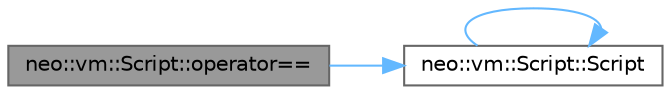 digraph "neo::vm::Script::operator=="
{
 // LATEX_PDF_SIZE
  bgcolor="transparent";
  edge [fontname=Helvetica,fontsize=10,labelfontname=Helvetica,labelfontsize=10];
  node [fontname=Helvetica,fontsize=10,shape=box,height=0.2,width=0.4];
  rankdir="LR";
  Node1 [id="Node000001",label="neo::vm::Script::operator==",height=0.2,width=0.4,color="gray40", fillcolor="grey60", style="filled", fontcolor="black",tooltip="Checks if this Script is equal to another Script."];
  Node1 -> Node2 [id="edge1_Node000001_Node000002",color="steelblue1",style="solid",tooltip=" "];
  Node2 [id="Node000002",label="neo::vm::Script::Script",height=0.2,width=0.4,color="grey40", fillcolor="white", style="filled",URL="$classneo_1_1vm_1_1_script.html#a8239f409134e2b06866dfdd973d1050a",tooltip="Constructs an empty Script."];
  Node2 -> Node2 [id="edge2_Node000002_Node000002",color="steelblue1",style="solid",tooltip=" "];
}
